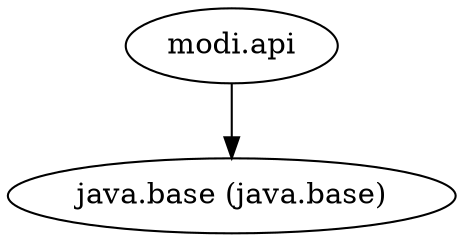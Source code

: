digraph "summary" {
  "modi.api"                                         -> "java.base (java.base)";
}
